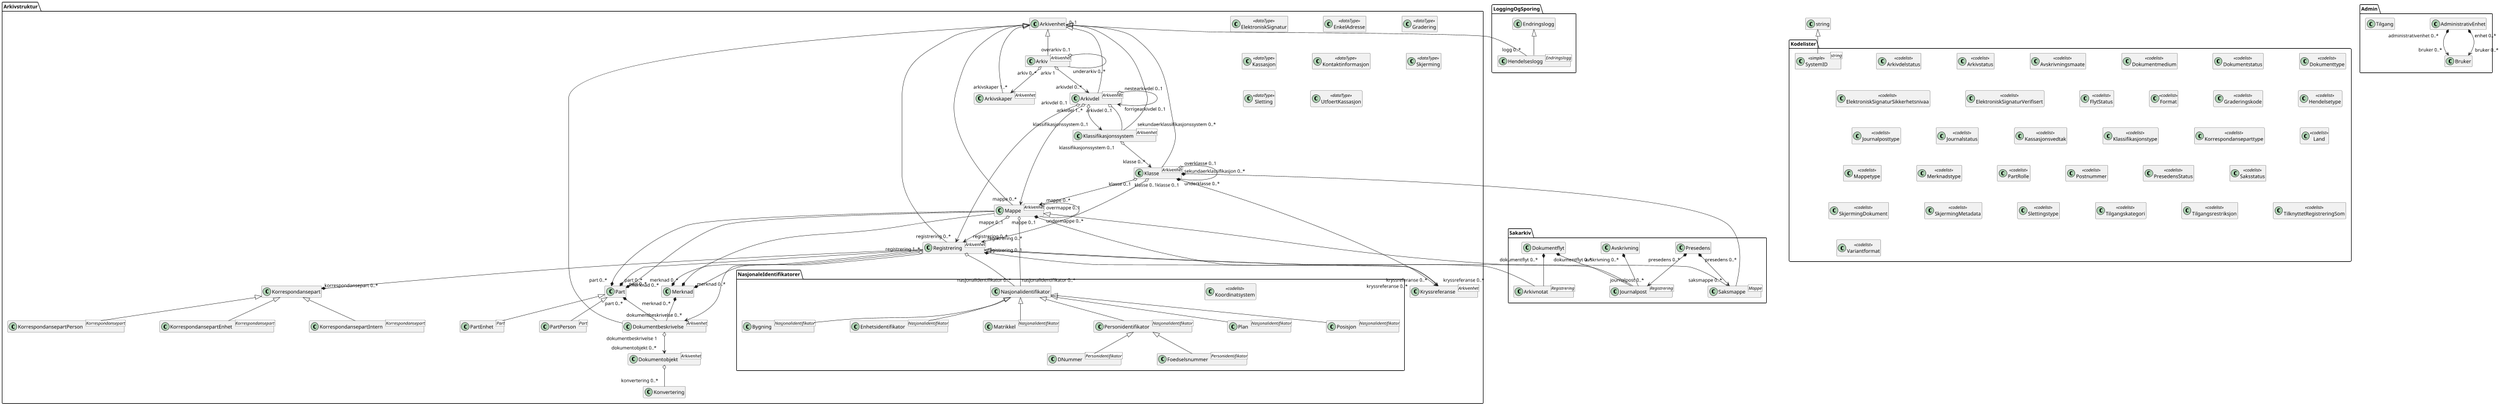 @startuml
scale max 4096 width
skinparam nodesep 100
hide members
class Admin.AdministrativEnhet {
  +systemID : SystemID [0..1]
  +administrativEnhetNavn : string
  +kortnavn : string [0..1]
  +opprettetDato : datetime
  +opprettetAv : string [0..1]
  +avsluttetDato : datetime [0..1]
  +administrativEnhetsstatus : string
  +referanseOverordnetEnhet : SystemID [0..1]
  +virksomhetsspesifikkeMetadata : any [0..1]
}

class Admin.Bruker {
  +systemID : SystemID [0..1]
  +brukerNavn : string
  +opprettetDato : datetime
  +opprettetAv : string [0..1]
  +avsluttetDato : datetime [0..1]
  +virksomhetsspesifikkeMetadata : any [0..1]
  +kortnavn : string [0..1]
}

class Admin.Tilgang {
  +systemID : SystemID [0..1]
  +rolle : string
  +tilgangskategori : Tilgangskategori
  +referanseArkivenhet : SystemID [0..1]
  +tilgangsrestriksjon : Tilgangsrestriksjon [0..1]
  +les : boolean
  +ny : boolean
  +endre : boolean
  +slett : boolean
}

class Arkivstruktur.Arkiv <Arkivenhet> {
  +tittel : string
  +beskrivelse : string [0..1]
  +arkivstatus : Arkivstatus [0..1]
  +dokumentmedium : Dokumentmedium [0..1]
  +oppbevaringssted : string [0..*]
  +avsluttetDato : datetime [0..1]
  +avsluttetAv : string [0..1]
  +referanseAvsluttetAv : SystemID [0..1]
}

class Arkivstruktur.Arkivdel <Arkivenhet> {
  +tittel : string
  +beskrivelse : string [0..1]
  +arkivdelstatus : Arkivdelstatus
  +dokumentmedium : Dokumentmedium [0..1]
  +oppbevaringssted : string [0..*]
  +avsluttetDato : datetime [0..1]
  +avsluttetAv : string [0..1]
  +referanseAvsluttetAv : SystemID [0..1]
  +arkivperiodeStartDato : date [0..1]
  +arkivperiodeSluttDato : date [0..1]
  +referanseForloeper : SystemID [0..1]
  +referanseArvtaker : SystemID [0..1]
  +kassasjon : Kassasjon [0..1]
  +utfoertKassasjon : UtfoertKassasjon [0..1]
  +sletting : Sletting [0..1]
  +skjerming : Skjerming [0..1]
  +gradering : Gradering [0..1]
}

class Arkivstruktur.Arkivenhet {
  +systemID : SystemID [0..1]
  +oppdatertDato : datetime [0..1]
  +opprettetDato : datetime [0..1]
  +opprettetAv : string [0..1]
  +oppdatertAv : string [0..1]
  +referanseOppdatertAv : SystemID [0..1]
  +referanseOpprettetAv : SystemID [0..1]
}

class Arkivstruktur.Arkivskaper <Arkivenhet> {
  +arkivskaperID : string
  +arkivskaperNavn : string
  +beskrivelse : string [0..1]
}

class Arkivstruktur.Dokumentbeskrivelse <Arkivenhet> {
  +dokumenttype : Dokumenttype
  +dokumentstatus : Dokumentstatus
  +tittel : string
  +beskrivelse : string [0..1]
  +forfatter : string [0..*]
  +dokumentmedium : Dokumentmedium [0..1]
  +oppbevaringssted : string [0..1]
  +tilknyttetRegistreringSom : TilknyttetRegistreringSom
  +dokumentnummer : integer
  +tilknyttetDato : datetime
  +tilknyttetAv : string [0..1]
  +referanseTilknyttetAv : SystemID [0..1]
  +kassasjon : Kassasjon [0..1]
  +utfoertKassasjon : UtfoertKassasjon [0..1]
  +sletting : Sletting [0..1]
  +skjerming : Skjerming [0..1]
  +gradering : Gradering [0..1]
  +elektroniskSignatur : ElektroniskSignatur [0..1]
  +eksternReferanse : string [0..1]
  +virksomhetsspesifikkeMetadata : any [0..1]
}

class Arkivstruktur.Dokumentobjekt <Arkivenhet> {
  +versjonsnummer : integer
  +variantformat : Variantformat
  +format : Format [0..1]
  +formatDetaljer : string [0..1]
  +referanseDokumentfil : string [0..1]
  +filnavn : string [0..1]
  +sjekksum : string [0..1]
  +mimeType : string [0..1]
  +sjekksumAlgoritme : string [0..1]
  +filstoerrelse : integer [0..1]
  +elektroniskSignatur : ElektroniskSignatur [0..1]
}

class Arkivstruktur.ElektroniskSignatur <<dataType>> {
  +elektroniskSignaturSikkerhetsnivaa : ElektroniskSignaturSikkerhetsnivaa
  +elektroniskSignaturVerifisert : ElektroniskSignaturVerifisert
  +verifisertDato : date
  +verifisertAv : string
  +referanseVerifisertAv : SystemID [0..1]
}

class Arkivstruktur.EnkelAdresse <<dataType>> {
  +adresselinje1 : string [0..1]
  +adresselinje2 : string [0..1]
  +adresselinje3 : string [0..1]
  +postnr : Postnummer [0..1]
  +poststed : string
  +landkode : Land [0..1]
}

class Arkivstruktur.Gradering <<dataType>> {
  +graderingskode : Graderingskode
  +graderingsdato : datetime
  +gradertAv : string
  +referanseGradertAv : SystemID
  +nedgraderingsdato : datetime [0..1]
  +nedgradertAv : string [0..1]
  +referanseNedgradertAv : SystemID [0..1]
}

class Arkivstruktur.Kassasjon <<dataType>> {
  +kassasjonsvedtak : Kassasjonsvedtak
  +kassasjonshjemmel : string [0..1]
  +bevaringstid : integer
  +kassasjonsdato : date
}

class Arkivstruktur.Klasse <Arkivenhet> {
  +klasseID : string
  +tittel : string
  +beskrivelse : string [0..1]
  +noekkelord : string [0..*]
  +avsluttetDato : datetime [0..1]
  +avsluttetAv : string [0..1]
  +referanseAvsluttetAv : SystemID [0..1]
  +skjerming : Skjerming [0..1]
  +kassasjon : Kassasjon [0..1]
  +gradering : Gradering [0..1]
}

class Arkivstruktur.Klassifikasjonssystem <Arkivenhet> {
  +klassifikasjonstype : Klassifikasjonstype [0..1]
  +tittel : string
  +beskrivelse : string [0..1]
  +avsluttetDato : datetime [0..1]
  +avsluttetAv : string [0..1]
  +referanseAvsluttetAv : SystemID [0..1]
}

class Arkivstruktur.Kontaktinformasjon <<dataType>> {
  +epostadresse : string [0..1]
  +mobiltelefon : string [0..1]
  +telefon : string [0..1]
}

class Arkivstruktur.Konvertering {
  +systemID : SystemID [0..1]
  +konvertertDato : datetime
  +konvertertAv : string
  +konvertertFraFormat : string
  +konvertertTilFormat : string
  +konverteringsverktoey : string [0..1]
  +konverteringskommentar : string [0..1]
}

class Arkivstruktur.Korrespondansepart {
  +systemID : SystemID [0..1]
  +korrespondanseparttype : Korrespondanseparttype
  +virksomhetsspesifikkeMetadata : any [0..1]
}

class Arkivstruktur.KorrespondansepartEnhet <Korrespondansepart> {
  +enhetsidentifikator : Enhetsidentifikator [0..1]
  +navn : string
  +forretningsadresse : EnkelAdresse [0..1]
  +postadresse : EnkelAdresse [0..1]
  +kontaktinformasjon : Kontaktinformasjon [0..1]
  +kontaktperson : string [0..1]
}

class Arkivstruktur.KorrespondansepartIntern <Korrespondansepart> {
  +administrativEnhet : string [0..1]
  +referanseAdministrativEnhet : SystemID [0..1]
  +saksbehandler : string [0..1]
  +referanseSaksbehandler : SystemID [0..1]
}

class Arkivstruktur.KorrespondansepartPerson <Korrespondansepart> {
  +personidentifikator : Personidentifikator [0..*]
  +navn : string
  +postadresse : EnkelAdresse [0..1]
  +bostedsadresse : EnkelAdresse [0..1]
  +kontaktinformasjon : Kontaktinformasjon [0..1]
}

class Arkivstruktur.Kryssreferanse <Arkivenhet> {
}

class Arkivstruktur.Mappe <Arkivenhet> {
  +mappeID : string [0..1]
  +mappetype : Mappetype [0..1]
  +tittel : string
  +offentligTittel : string [0..1]
  +beskrivelse : string [0..1]
  +noekkelord : string [0..*]
  +dokumentmedium : Dokumentmedium [0..1]
  +oppbevaringssted : string [0..*]
  +avsluttetDato : datetime [0..1]
  +avsluttetAv : string [0..1]
  +referanseAvsluttetAv : SystemID [0..1]
  +kassasjon : Kassasjon [0..1]
  +skjerming : Skjerming [0..1]
  +gradering : Gradering [0..1]
  +referanseForelderMappe : SystemID [0..1]
  +virksomhetsspesifikkeMetadata : any [0..1]
}

class Arkivstruktur.Merknad {
  +systemID : SystemID [0..1]
  +merknadstekst : string
  +merknadstype : Merknadstype [0..1]
  +merknadsdato : datetime
  +merknadRegistrertAv : string [0..1]
  +referanseMerknadRegistrertAv : SystemID [0..1]
}

class Arkivstruktur.NasjonaleIdentifikatorer.Bygning <Nasjonalidentifikator> {
  +bygningsnummer : integer
  +endringsloepenummer : integer [0..1]
}

class Arkivstruktur.NasjonaleIdentifikatorer.DNummer <Personidentifikator> {
  +dNummer : string
}

class Arkivstruktur.NasjonaleIdentifikatorer.Enhetsidentifikator <Nasjonalidentifikator> {
  +organisasjonsnummer : string
}

class Arkivstruktur.NasjonaleIdentifikatorer.Foedselsnummer <Personidentifikator> {
  +foedselsnummer : string
}

class Arkivstruktur.NasjonaleIdentifikatorer.Koordinatsystem <<codelist>> {
  +UTM32N = EPSG:32632
  +WGS84 = EPSG:4326
}

class Arkivstruktur.NasjonaleIdentifikatorer.Matrikkel <Nasjonalidentifikator> {
  +kommunenummer : string
  +gaardsnummer : integer
  +bruksnummer : integer
  +festenummer : integer [0..1]
  +seksjonsnummer : integer [0..1]
}

class Arkivstruktur.NasjonaleIdentifikatorer.Nasjonalidentifikator {
  +systemID : SystemID
}

class Arkivstruktur.NasjonaleIdentifikatorer.Personidentifikator <Nasjonalidentifikator> {
}

class Arkivstruktur.NasjonaleIdentifikatorer.Plan <Nasjonalidentifikator> {
  +kommunenummer : string [0..1]
  +fylkesnummer : string [0..1]
  +landkode : Land [0..1]
  +planidentifikasjon : string
}

class Arkivstruktur.NasjonaleIdentifikatorer.Posisjon <Nasjonalidentifikator> {
  +koordinatsystem : Koordinatsystem
  +x : decimal
  +y : decimal
  +z : decimal [0..1]
}

class Arkivstruktur.Part {
  +systemID : SystemID [0..1]
  +partRolle : PartRolle
  +virksomhetsspesifikkeMetadata : any [0..1]
}

class Arkivstruktur.PartEnhet <Part> {
  +enhetsidentifikator : Enhetsidentifikator [0..1]
  +navn : string
  +forretningsadresse : EnkelAdresse [0..1]
  +postadresse : EnkelAdresse [0..1]
  +kontaktinformasjon : Kontaktinformasjon [0..1]
  +kontaktperson : string [0..1]
}

class Arkivstruktur.PartPerson <Part> {
  +personidentifikator : Personidentifikator [0..*]
  +navn : string
  +postadresse : EnkelAdresse [0..1]
  +bostedsadresse : EnkelAdresse [0..1]
  +kontaktinformasjon : Kontaktinformasjon [0..1]
}

class Arkivstruktur.Registrering <Arkivenhet> {
  +arkivertDato : datetime [0..1]
  +arkivertAv : string [0..1]
  +referanseArkivertAv : SystemID [0..1]
  +kassasjon : Kassasjon [0..1]
  +skjerming : Skjerming [0..1]
  +gradering : Gradering [0..1]
  +referanseArkivdel : SystemID [0..1]
  +registreringsID : string [0..1]
  +tittel : string
  +offentligTittel : string [0..1]
  +beskrivelse : string [0..1]
  +noekkelord : string [0..*]
  +forfatter : string [0..*]
  +dokumentmedium : Dokumentmedium [0..1]
  +oppbevaringssted : string [0..*]
  +virksomhetsspesifikkeMetadata : any [0..1]
}

class Arkivstruktur.Skjerming <<dataType>> {
  +tilgangsrestriksjon : Tilgangsrestriksjon
  +skjermingshjemmel : string
  +skjermingMetadata : SkjermingMetadata [0..*]
  +skjermingDokument : SkjermingDokument [0..1]
  +skjermingsvarighet : integer [0..1]
  +skjermingOpphoererDato : date [0..1]
}

class Arkivstruktur.Sletting <<dataType>> {
  +slettingstype : Slettingstype
  +slettetDato : datetime
  +slettetAv : string
  +referanseSlettetAv : SystemID
}

class Arkivstruktur.UtfoertKassasjon <<dataType>> {
  +kassertDato : datetime
  +kassertAv : string
  +referanseKassertAv : SystemID [1..1 1
}

class Kodelister.Arkivdelstatus <<codelist>> {
  +Aktiv periode = A
  +Overlappingsperiode = O
  +Avsluttet periode = P
  +Uaktuelle mapper = U
}

class Kodelister.Arkivstatus <<codelist>> {
  +Opprettet = O
  +Avsluttet = A
}

class Kodelister.Avskrivningsmaate <<codelist>> {
  +Besvart med brev = BU
  +Besvart med e-post = BE
  +Besvart på telefon = TLF
  +Tatt til etterretning = TE
  +Tatt til orientering = TO
  +Besvart med notat = BN
  +Saken ble avsluttet = SA
}

class Kodelister.Dokumentmedium <<codelist>> {
  +Fysisk medium = F
  +Elektronisk arkiv = E
  +Blandet fysisk og elektronisk arkiv = B
}

class Kodelister.Dokumentstatus <<codelist>> {
  +Dokumentet er under redigering = B
  +Dokumentet er ferdigstilt = F
}

class Kodelister.Dokumenttype <<codelist>> {
  +Brev = B
  +Rundskriv = R
  +Faktura = F
  +Ordrebekreftelse = O
}

class Kodelister.ElektroniskSignaturSikkerhetsnivaa <<codelist>> {
  +Symmetrisk kryptert = SK
  +Sendt med PKI/virksomhetssertifikat = V
  +Sendt med PKI/"person standard"-sertifikat = PS
  +Sendt med PKI/"person høy"-sertifikat = PH
}

class Kodelister.ElektroniskSignaturVerifisert <<codelist>> {
  +Signatur påført, ikke verifisert = I
  +Signatur påført og verifisert = V
}

class Kodelister.FlytStatus <<codelist>> {
  +Godkjent = G
  +Ikke godkjent = I
  +Sendt tilbake til saksbehandler med kommentarer = S
}

class Kodelister.Format <<codelist>> {
  +Ren tekst = fmt/111
  +TIFF versjon 6 = fmt/353
  +PDF/A 1a - ISO 19005-1:2005 = fmt/95
  +PDF/A 1b - ISO 19005-1:2005 = fmt/354
  +XML = fmt/101
  +JPEG = fmt/42
  +SOSI = av/1
  +MPEG-2 = x-fmt/386
  +MP3 = fmt/134
  +PNG = fmt/11
}

class Kodelister.Graderingskode <<codelist>> {
  {field} +Strengt hemmelig (sikkerhetsgrad) = SH
  {field} +Hemmelig (sikkerhetsgrad) = H
  {field} +Konfidensielt (sikkerhetsgrad) = K
  {field} +Begrenset (sikkerhetsgrad) = B
  {field} +Fortrolig (beskyttelsesgrad) = F
  {field} +Strengt fortrolig (beskyttelsesgrad) = SF
}

class Kodelister.Hendelsetype <<codelist>> {
  +Endringslogg
  +Søknad mottatt
  +Søknad komplett
  +Vedtak
}

class Kodelister.Journalposttype <<codelist>> {
  +Inngående dokument = I
  +Utgående dokument = U
  +Organinternt dokument for oppfølging = N
  +Organinternt dokument uten oppfølging = X
  +Saksframlegg = S
}

class Kodelister.Journalstatus <<codelist>> {
  +Journalført = J
  +Ferdigstilt fra saksbehandler = F
  +Godkjent av leder = G
  +Ekspedert = E
  +Arkivert = A
  +Utgår = U
  +Midlertidig registrering av innkommet dokument = M
  +Saksbehandler har registrert innkommet dokument = S
  +Reservert dokument = R
}

class Kodelister.Kassasjonsvedtak <<codelist>> {
  +Bevares = B
  +Kasseres = K
  +Vurderes senere = G
}

class Kodelister.Klassifikasjonstype <<codelist>> {
  +Gårds- og bruksnummer = GBN
  +Funksjonsbasert, hierarkisk = FH
  +Emnebasert, hierarkisk arkivnøkkel = EH
  +Emnebasert, ett nivå = E1
  +K-koder = KK
  +Mangefasettert, ikke hierarki = MF
  +Objektbasert = UO
  +Fødselsnummer = PNR
}

class Kodelister.Korrespondanseparttype <<codelist>> {
  +Avsender = EA
  +Mottaker = EM
  +Kopimottaker = EK
  +Gruppemottaker = GM
  +Intern avsender = IA
  +Intern mottaker = IM
  +Intern kopimottaker = IK
  +Medavsender = IS
}

class Kodelister.Land <<codelist>> {
}

class Kodelister.Mappetype <<codelist>> {
}

class Kodelister.Merknadstype <<codelist>> {
  +Merknad fra saksbehandler = MS
  +Merknad fra leder = ML
  +Merknad fra arkivansvarlig = MA
}

class Kodelister.PartRolle <<codelist>> {
  +Klient = KLI
  +Pårørende = PÅ
  +Formynder = FORM
  +Advokat = ADV
}

class Kodelister.Postnummer <<codelist>> {
}

class Kodelister.PresedensStatus <<codelist>> {
  +Gjeldende = G
  +Foreldet = F
}

class Kodelister.Saksstatus <<codelist>> {
  +Under behandling = B
  +Avsluttet = A
  +Utgår = U
  +Opprettet av saksbehandler = R
  +Avsluttet av saksbehandler = S
  +Unntatt prosesstyring = P
  +Ferdig fra saksbehandler = F
}

class Kodelister.SkjermingDokument <<codelist>> {
  +Skjerming av hele dokumentet = H
  +Skjerming av deler av dokumentet = D
}

class Kodelister.SkjermingMetadata <<codelist>> {
  +Skjerming klasseID = KID
  +Skjerming tittel klasse = TKL
  +Skjerming tittel mappe - unntatt første linje = TM1
  +Skjerming tittel mappe - utvalgte ord = TMO
  +Skjerming navn part i sak = NPS
  +Skjerming tittel registrering - unntatt første linje = TR1
  +Skjerming tittel registrering - utvalgte ord = TRO
  +Skjerming navn avsender = NA
  +Skjerming navn mottaker = NM
  +Skjerming tittel dokumentbeskrivelse = TD
  +Skjerming merknadstekst = MT
  +Midlertidig skjerming = M
}

class Kodelister.Slettingstype <<codelist>> {
  +Sletting av produksjonsformat = SP
  +Sletting av tidligere versjon = SV
  +Sletting av variant med sladdet informasjon = SS
  +Sletting av hele innholdet i arkivdelen = SA
}

class Kodelister.SystemID <string> <<simple>> {
}

class Kodelister.Tilgangskategori <<codelist>> {
  +arkivdel = A
  +klasse = K
  +mappe = M
  +registrering = R
  +dokumentbeskrivelse = D
}

class Kodelister.Tilgangsrestriksjon <<codelist>> {
  +Begrenset etter sikkerhetsinstruksen = B
  +Konfidensielt etter sikkerhetsinstruksen = K
  +Hemmelig etter sikkerhetsinstruksen = H
  +Fortrolig etter beskyttelsesinstruksen = F
  +Strengt fortrolig etter beskyttelsesinstruksen = SF
  +Unntatt etter offentlighetsloven § 5 = 5
  +Unntatt etter offentlighetsloven § 5a = 5a
  +Unntatt etter offentlighetsloven § 6 = 6
  +Unntatt etter offentlighetsloven § 11 = 11
  +Midlertidig sperret = XX
  +Personalsaker = P
  +Klientsaker = KL
}

class Kodelister.TilknyttetRegistreringSom <<codelist>> {
  +Hoveddokument = H
  +Vedlegg = V
}

class Kodelister.Variantformat <<codelist>> {
  +Produksjonsformat = P
  +Arkivformat = A
  +Dokument hvor deler av innholdet er skjermet = O
}

class LoggingOgSporing.Endringslogg {
  +systemID : SystemID [0..1]
  +referanseArkivenhet : SystemID [0..1]
  +referanseMetadata : string [0..1]
  +endretDato : datetime
  +endretAv : string
  +referanseEndretAv : SystemID
  +tidligereVerdi : string [0..1]
  +nyVerdi : string [0..1]
}

class LoggingOgSporing.Hendelseslogg <Endringslogg> {
  +hendelsetype : Hendelsetype
  +beskrivelse : string [0..1]
  +hendelseDato : datetime
}

class Sakarkiv.Arkivnotat <Registrering> {
  +dokumentetsDato : date [0..1]
  +mottattDato : datetime [0..1]
  +sendtDato : datetime [0..1]
  +forfallsdato : date [0..1]
  +offentlighetsvurdertDato : date [0..1]
  +antallVedlegg : integer [0..1]
  +utlaantDato : date [0..1]
  +utlaantTil : string [0..1]
  +referanseUtlaantTil : SystemID [0..1]
}

class Sakarkiv.Avskrivning {
  +systemID : SystemID [0..1]
  +avskrivningsdato : date
  +avskrevetAv : string
  +referanseAvskrevetAv : SystemID [0..1]
  +avskrivningsmaate : Avskrivningsmaate
  +referanseAvskrivesAvJournalpost : SystemID [0..1]
  +referanseAvskrivesAvKorrespondansepart : SystemID [0..1]
}

class Sakarkiv.Dokumentflyt {
  +systemID : SystemID [0..1]
  +flytTil : string
  +referanseFlytTil : SystemID [0..1]
  +flytFra : string
  +referanseFlytFra : SystemID [0..1]
  +flytMottattDato : datetime
  +flytSendtDato : datetime
  +flytStatus : FlytStatus
  +flytMerknad : string [0..1]
}

class Sakarkiv.Journalpost <Registrering> {
  +journalaar : integer [0..1]
  +journalsekvensnummer : integer [0..1]
  +journalpostnummer : integer
  +journalposttype : Journalposttype
  +journalstatus : Journalstatus
  +journaldato : date
  +dokumentetsDato : date [0..1]
  +mottattDato : datetime [0..1]
  +sendtDato : date [0..1]
  +forfallsdato : date [0..1]
  +offentlighetsvurdertDato : date [0..1]
  +antallVedlegg : integer [0..1]
  +utlaantDato : date [0..1]
  +utlaantTil : string [0..1]
  +referanseUtlaantTil : SystemID [0..1]
  +journalenhet : string [0..1]
  +elektroniskSignatur : ElektroniskSignatur [0..1]
}

class Sakarkiv.Presedens {
  +systemID : SystemID [0..1]
  +presedensDato : date
  +opprettetDato : datetime [0..1]
  +opprettetAv : string [0..1]
  +referanseOpprettetAv : SystemID [0..1]
  +tittel : string
  +beskrivelse : string [0..1]
  +presedensHjemmel : string [0..1]
  +rettskildefaktor : string
  +presedensGodkjentDato : datetime [0..1]
  +presedensGodkjentAv : string [0..1]
  +referansePresedensGodkjentAv : SystemID [0..1]
  +avsluttetDato : datetime [0..1]
  +avsluttetAv : string [0..1]
  +referanseAvsluttetAv : SystemID [0..1]
  +presedensStatus : PresedensStatus [0..1]
}

class Sakarkiv.Saksmappe <Mappe> {
  +saksaar : integer
  +sakssekvensnummer : integer
  +saksdato : date
  +administrativEnhet : string [0..1]
  +referanseAdministrativEnhet : SystemID [0..1]
  +saksansvarlig : string
  +referanseSaksansvarlig : SystemID [0..1]
  +journalenhet : string [0..1]
  +saksstatus : Saksstatus
  +utlaantDato : date [0..1]
  +utlaantTil : string [0..1]
  +referanseUtlaantTil : SystemID [0..1]
}

Admin.AdministrativEnhet "administrativenhet 0..*" *--> "bruker 0..*" Admin.Bruker
Admin.AdministrativEnhet "enhet 0..*" *--> "bruker 0..*" Admin.Bruker
Arkivstruktur.Arkiv "arkiv 0..*" o--> "arkivskaper 1..*" Arkivstruktur.Arkivskaper
Arkivstruktur.Arkiv "arkiv 1" o--> "arkivdel 0..*" Arkivstruktur.Arkivdel
Arkivstruktur.Arkiv "overarkiv 0..1" o-- "underarkiv 0..*" Arkivstruktur.Arkiv
Arkivstruktur.Arkivdel "arkivdel 0..1" o--> "mappe 0..*" Arkivstruktur.Mappe
Arkivstruktur.Arkivdel "arkivdel 0..1" o--> "registrering 0..*" Arkivstruktur.Registrering
Arkivstruktur.Arkivdel "arkivdel 1..*" o--> "klassifikasjonssystem 0..1" Arkivstruktur.Klassifikasjonssystem
Arkivstruktur.Arkivdel "nestearkivdel 0..1" o--> "forrigearkivdel 0..1" Arkivstruktur.Arkivdel
Arkivstruktur.Arkivdel o-- "sekundaerklassifikasjonssystem 0..*" Arkivstruktur.Klassifikasjonssystem
Arkivstruktur.Arkivenhet "0..1" o-- "logg 0..*" LoggingOgSporing.Hendelseslogg
Arkivstruktur.Arkivenhet <|-- Arkivstruktur.Arkiv
Arkivstruktur.Arkivenhet <|-- Arkivstruktur.Arkivdel
Arkivstruktur.Arkivenhet <|-- Arkivstruktur.Arkivskaper
Arkivstruktur.Arkivenhet <|-- Arkivstruktur.Dokumentbeskrivelse
Arkivstruktur.Arkivenhet <|-- Arkivstruktur.Klasse
Arkivstruktur.Arkivenhet <|-- Arkivstruktur.Klassifikasjonssystem
Arkivstruktur.Arkivenhet <|-- Arkivstruktur.Mappe
Arkivstruktur.Arkivenhet <|-- Arkivstruktur.Registrering
Sakarkiv.Avskrivning "avskrivning 0..*" *-- Sakarkiv.Journalpost
Arkivstruktur.Dokumentbeskrivelse "dokumentbeskrivelse 1" o--> "dokumentobjekt 0..*" Arkivstruktur.Dokumentobjekt
Sakarkiv.Dokumentflyt "dokumentflyt 0..*" *-- Sakarkiv.Arkivnotat
Sakarkiv.Dokumentflyt "dokumentflyt 0..*" *-- Sakarkiv.Journalpost
Arkivstruktur.Dokumentobjekt o-- "konvertering 0..*" Arkivstruktur.Konvertering
LoggingOgSporing.Endringslogg <|-- LoggingOgSporing.Hendelseslogg
Arkivstruktur.Klasse "klasse 0..1" *--> "kryssreferanse 0..*" Arkivstruktur.Kryssreferanse
Arkivstruktur.Klasse "klasse 0..1" o--> "mappe 0..*" Arkivstruktur.Mappe
Arkivstruktur.Klasse "klasse 0..1" o--> "registrering 0..*" Arkivstruktur.Registrering
Arkivstruktur.Klasse "overklasse 0..1" o-- "underklasse 0..*" Arkivstruktur.Klasse
Arkivstruktur.Klasse "sekundaerklassifikasjon 0..*" *-- Sakarkiv.Saksmappe
Arkivstruktur.Klassifikasjonssystem "klassifikasjonssystem 0..1" o--> "klasse 0..*" Arkivstruktur.Klasse
Arkivstruktur.Korrespondansepart <|-- Arkivstruktur.KorrespondansepartEnhet
Arkivstruktur.Korrespondansepart <|-- Arkivstruktur.KorrespondansepartIntern
Arkivstruktur.Korrespondansepart <|-- Arkivstruktur.KorrespondansepartPerson
Arkivstruktur.Mappe "mappe 0..1" *--> "kryssreferanse 0..*" Arkivstruktur.Kryssreferanse
Arkivstruktur.Mappe "mappe 0..1" o--> "registrering 0..*" Arkivstruktur.Registrering
Arkivstruktur.Mappe "overmappe 0..1" o-- "undermappe 0..*" Arkivstruktur.Mappe
Arkivstruktur.Mappe --* "part 0..*" Arkivstruktur.Part
Arkivstruktur.Mappe <|-- Sakarkiv.Saksmappe
Arkivstruktur.Mappe o-- "nasjonalidentifikator 0..*" Arkivstruktur.NasjonaleIdentifikatorer.Nasjonalidentifikator
Arkivstruktur.Merknad "merknad 0..*" *-- Arkivstruktur.Dokumentbeskrivelse
Arkivstruktur.Merknad "merknad 0..*" *-- Arkivstruktur.Mappe
Arkivstruktur.Merknad "merknad 0..*" *-- Arkivstruktur.Registrering
Arkivstruktur.NasjonaleIdentifikatorer.Nasjonalidentifikator <|-- Arkivstruktur.NasjonaleIdentifikatorer.Bygning
Arkivstruktur.NasjonaleIdentifikatorer.Nasjonalidentifikator <|-- Arkivstruktur.NasjonaleIdentifikatorer.Enhetsidentifikator
Arkivstruktur.NasjonaleIdentifikatorer.Nasjonalidentifikator <|-- Arkivstruktur.NasjonaleIdentifikatorer.Matrikkel
Arkivstruktur.NasjonaleIdentifikatorer.Nasjonalidentifikator <|-- Arkivstruktur.NasjonaleIdentifikatorer.Personidentifikator
Arkivstruktur.NasjonaleIdentifikatorer.Nasjonalidentifikator <|-- Arkivstruktur.NasjonaleIdentifikatorer.Plan
Arkivstruktur.NasjonaleIdentifikatorer.Nasjonalidentifikator <|-- Arkivstruktur.NasjonaleIdentifikatorer.Posisjon
Arkivstruktur.Part "part 0..*" *-- Arkivstruktur.Dokumentbeskrivelse
Arkivstruktur.Part "part 0..*" *-- Arkivstruktur.Mappe
Arkivstruktur.Part <|-- Arkivstruktur.PartEnhet
Arkivstruktur.Part <|-- Arkivstruktur.PartPerson
Arkivstruktur.NasjonaleIdentifikatorer.Personidentifikator <|-- Arkivstruktur.NasjonaleIdentifikatorer.DNummer
Arkivstruktur.NasjonaleIdentifikatorer.Personidentifikator <|-- Arkivstruktur.NasjonaleIdentifikatorer.Foedselsnummer
Sakarkiv.Presedens "presedens 0..*" *--> "journalpost 0..*" Sakarkiv.Journalpost
Sakarkiv.Presedens "presedens 0..*" *--> "saksmappe 0..*" Sakarkiv.Saksmappe
Arkivstruktur.Registrering "registrering 0..1" *--> "kryssreferanse 0..*" Arkivstruktur.Kryssreferanse
Arkivstruktur.Registrering "registrering 1..*" o--> "dokumentbeskrivelse 0..*" Arkivstruktur.Dokumentbeskrivelse
Arkivstruktur.Registrering --* "korrespondansepart 0..*" Arkivstruktur.Korrespondansepart
Arkivstruktur.Registrering --* "merknad 0..*" Arkivstruktur.Merknad
Arkivstruktur.Registrering --* "part 0..*" Arkivstruktur.Part
Arkivstruktur.Registrering <|-- Sakarkiv.Arkivnotat
Arkivstruktur.Registrering <|-- Sakarkiv.Journalpost
Arkivstruktur.Registrering o-- "nasjonalidentifikator 0..*" Arkivstruktur.NasjonaleIdentifikatorer.Nasjonalidentifikator
string <|-- Kodelister.SystemID
@enduml
